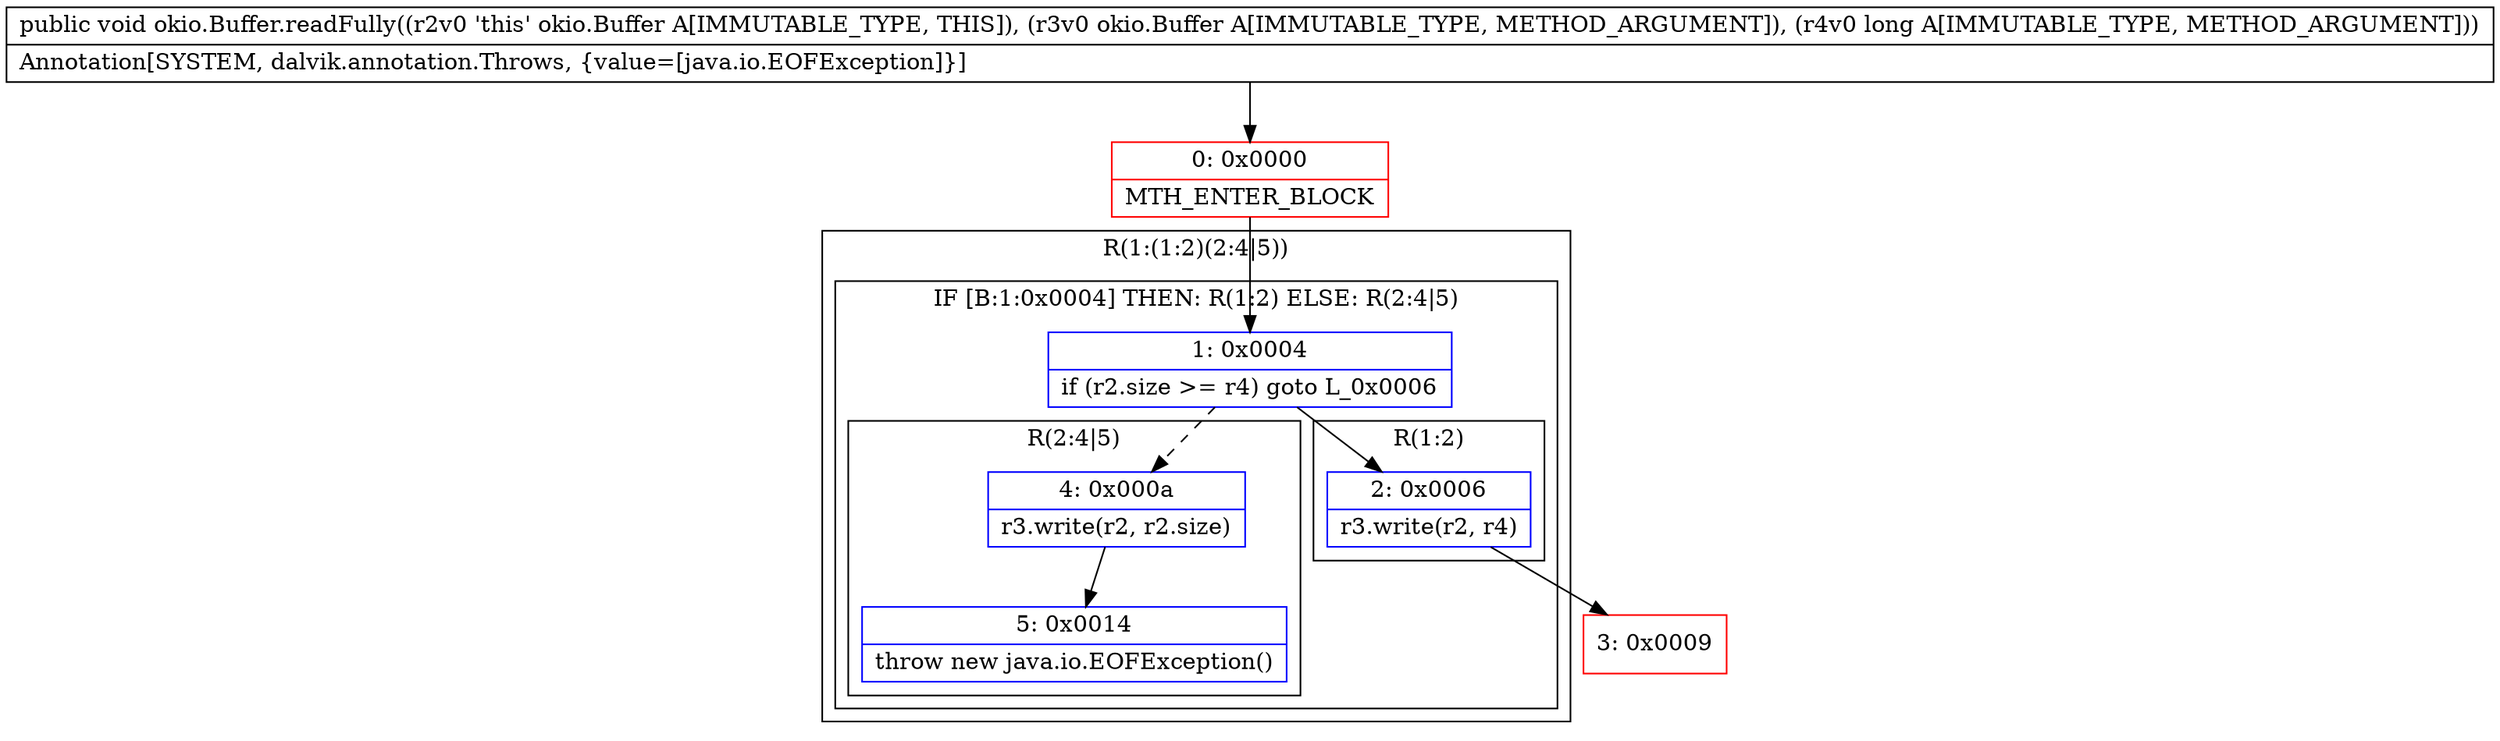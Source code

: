 digraph "CFG forokio.Buffer.readFully(Lokio\/Buffer;J)V" {
subgraph cluster_Region_1435088340 {
label = "R(1:(1:2)(2:4|5))";
node [shape=record,color=blue];
subgraph cluster_IfRegion_1058195358 {
label = "IF [B:1:0x0004] THEN: R(1:2) ELSE: R(2:4|5)";
node [shape=record,color=blue];
Node_1 [shape=record,label="{1\:\ 0x0004|if (r2.size \>= r4) goto L_0x0006\l}"];
subgraph cluster_Region_501700351 {
label = "R(1:2)";
node [shape=record,color=blue];
Node_2 [shape=record,label="{2\:\ 0x0006|r3.write(r2, r4)\l}"];
}
subgraph cluster_Region_318219189 {
label = "R(2:4|5)";
node [shape=record,color=blue];
Node_4 [shape=record,label="{4\:\ 0x000a|r3.write(r2, r2.size)\l}"];
Node_5 [shape=record,label="{5\:\ 0x0014|throw new java.io.EOFException()\l}"];
}
}
}
Node_0 [shape=record,color=red,label="{0\:\ 0x0000|MTH_ENTER_BLOCK\l}"];
Node_3 [shape=record,color=red,label="{3\:\ 0x0009}"];
MethodNode[shape=record,label="{public void okio.Buffer.readFully((r2v0 'this' okio.Buffer A[IMMUTABLE_TYPE, THIS]), (r3v0 okio.Buffer A[IMMUTABLE_TYPE, METHOD_ARGUMENT]), (r4v0 long A[IMMUTABLE_TYPE, METHOD_ARGUMENT]))  | Annotation[SYSTEM, dalvik.annotation.Throws, \{value=[java.io.EOFException]\}]\l}"];
MethodNode -> Node_0;
Node_1 -> Node_2;
Node_1 -> Node_4[style=dashed];
Node_2 -> Node_3;
Node_4 -> Node_5;
Node_0 -> Node_1;
}


